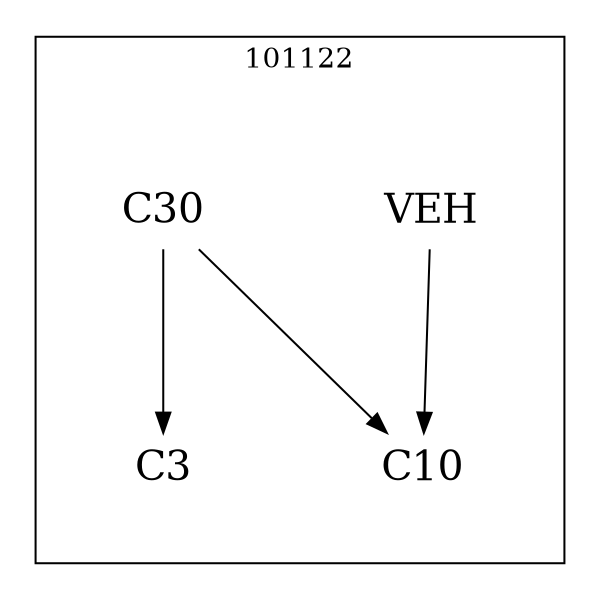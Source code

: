 strict digraph DAGS {
	size = "4,4!" ; ratio ="fill"; subgraph cluster_0{
			labeldoc = "t";
			label = "101122";node	[label= VEH, shape = plaintext, fontsize=20] VEH;node	[label= C3, shape = plaintext, fontsize=20] C3;node	[label= C10, shape = plaintext, fontsize=20] C10;node	[label= C30, shape = plaintext, fontsize=20] C30;
VEH->C10;
C30->C3;
C30->C10;
	}}